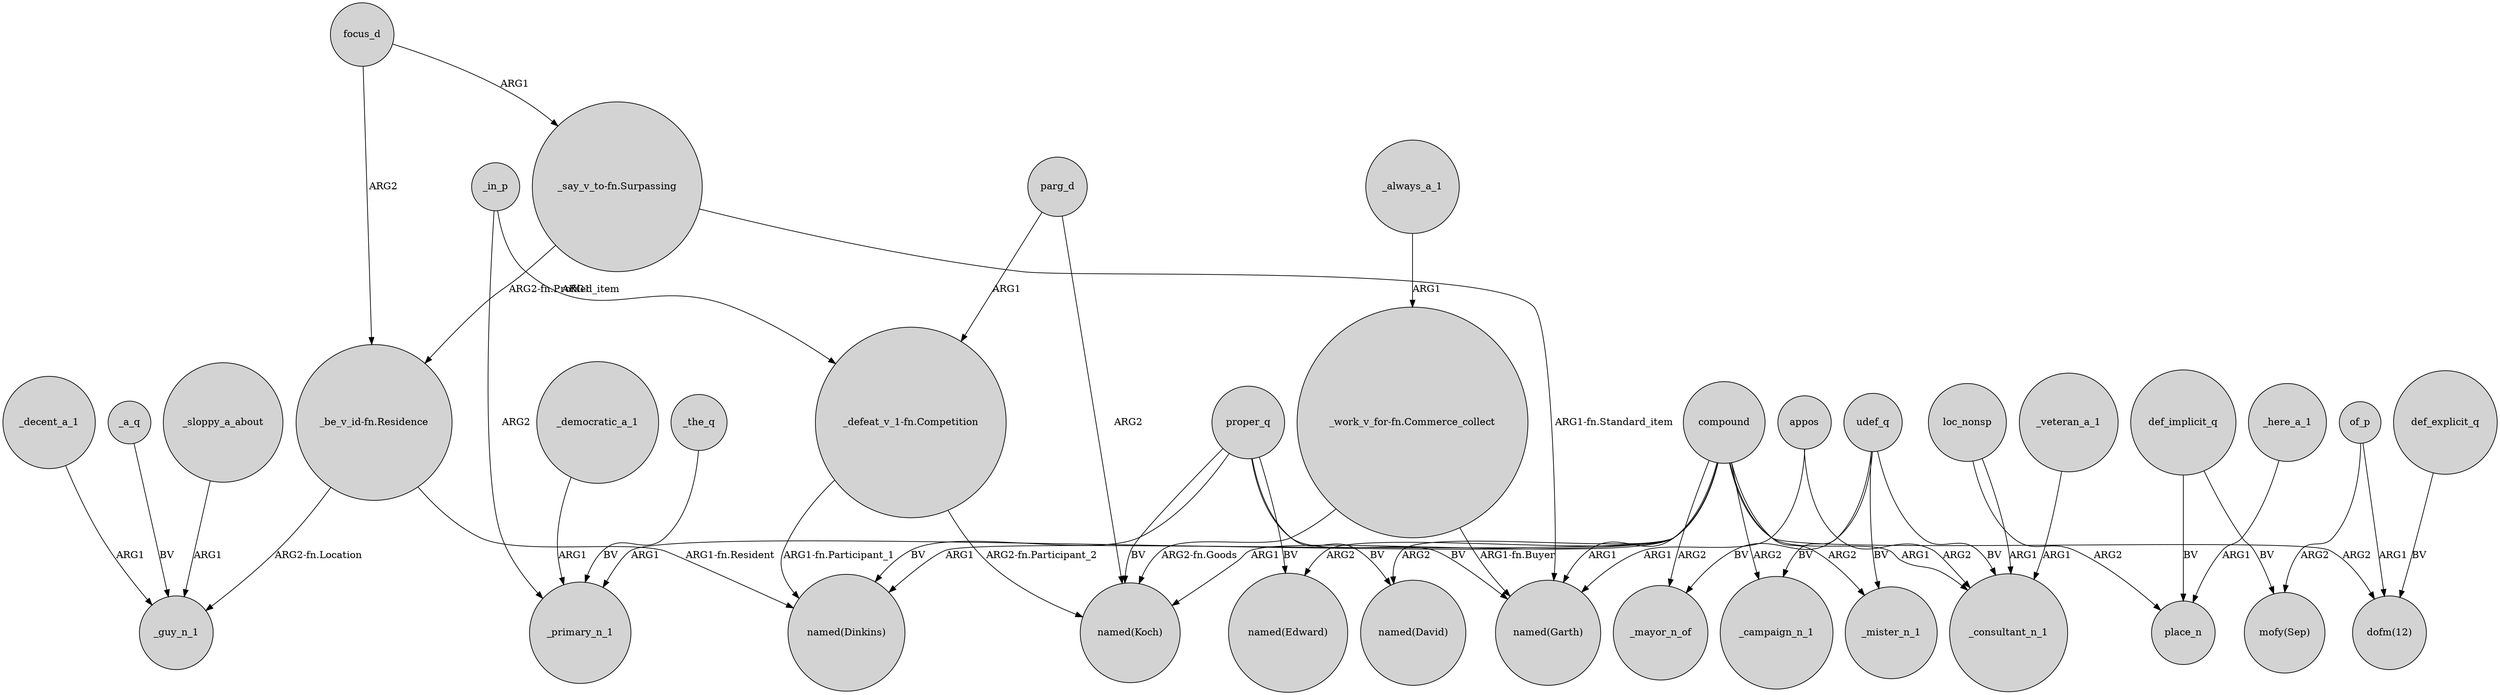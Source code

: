 digraph {
	node [shape=circle style=filled]
	_decent_a_1 -> _guy_n_1 [label=ARG1]
	_in_p -> _primary_n_1 [label=ARG2]
	compound -> _mister_n_1 [label=ARG2]
	_veteran_a_1 -> _consultant_n_1 [label=ARG1]
	def_implicit_q -> place_n [label=BV]
	udef_q -> _campaign_n_1 [label=BV]
	compound -> "dofm(12)" [label=ARG2]
	proper_q -> "named(Dinkins)" [label=BV]
	focus_d -> "_be_v_id-fn.Residence" [label=ARG2]
	proper_q -> "named(Garth)" [label=BV]
	compound -> _campaign_n_1 [label=ARG2]
	appos -> _consultant_n_1 [label=ARG2]
	compound -> _consultant_n_1 [label=ARG1]
	compound -> "named(Koch)" [label=ARG1]
	compound -> "named(Edward)" [label=ARG2]
	udef_q -> _mayor_n_of [label=BV]
	def_implicit_q -> "mofy(Sep)" [label=BV]
	_the_q -> _primary_n_1 [label=BV]
	_here_a_1 -> place_n [label=ARG1]
	udef_q -> _mister_n_1 [label=BV]
	of_p -> "mofy(Sep)" [label=ARG2]
	_democratic_a_1 -> _primary_n_1 [label=ARG1]
	"_work_v_for-fn.Commerce_collect" -> "named(Koch)" [label="ARG2-fn.Goods"]
	"_defeat_v_1-fn.Competition" -> "named(Koch)" [label="ARG2-fn.Participant_2"]
	"_defeat_v_1-fn.Competition" -> "named(Dinkins)" [label="ARG1-fn.Participant_1"]
	loc_nonsp -> _consultant_n_1 [label=ARG1]
	compound -> "named(Dinkins)" [label=ARG1]
	"_work_v_for-fn.Commerce_collect" -> "named(Garth)" [label="ARG1-fn.Buyer"]
	_in_p -> "_defeat_v_1-fn.Competition" [label=ARG1]
	"_be_v_id-fn.Residence" -> "named(Dinkins)" [label="ARG1-fn.Resident"]
	compound -> "named(Garth)" [label=ARG1]
	parg_d -> "_defeat_v_1-fn.Competition" [label=ARG1]
	compound -> _mayor_n_of [label=ARG2]
	def_explicit_q -> "dofm(12)" [label=BV]
	appos -> "named(Garth)" [label=ARG1]
	"_be_v_id-fn.Residence" -> _guy_n_1 [label="ARG2-fn.Location"]
	parg_d -> "named(Koch)" [label=ARG2]
	compound -> _primary_n_1 [label=ARG1]
	udef_q -> _consultant_n_1 [label=BV]
	loc_nonsp -> place_n [label=ARG2]
	focus_d -> "_say_v_to-fn.Surpassing" [label=ARG1]
	proper_q -> "named(Edward)" [label=BV]
	_a_q -> _guy_n_1 [label=BV]
	proper_q -> "named(Koch)" [label=BV]
	compound -> "named(David)" [label=ARG2]
	_sloppy_a_about -> _guy_n_1 [label=ARG1]
	proper_q -> "named(David)" [label=BV]
	_always_a_1 -> "_work_v_for-fn.Commerce_collect" [label=ARG1]
	"_say_v_to-fn.Surpassing" -> "_be_v_id-fn.Residence" [label="ARG2-fn.Profiled_item"]
	"_say_v_to-fn.Surpassing" -> "named(Garth)" [label="ARG1-fn.Standard_item"]
	of_p -> "dofm(12)" [label=ARG1]
}
